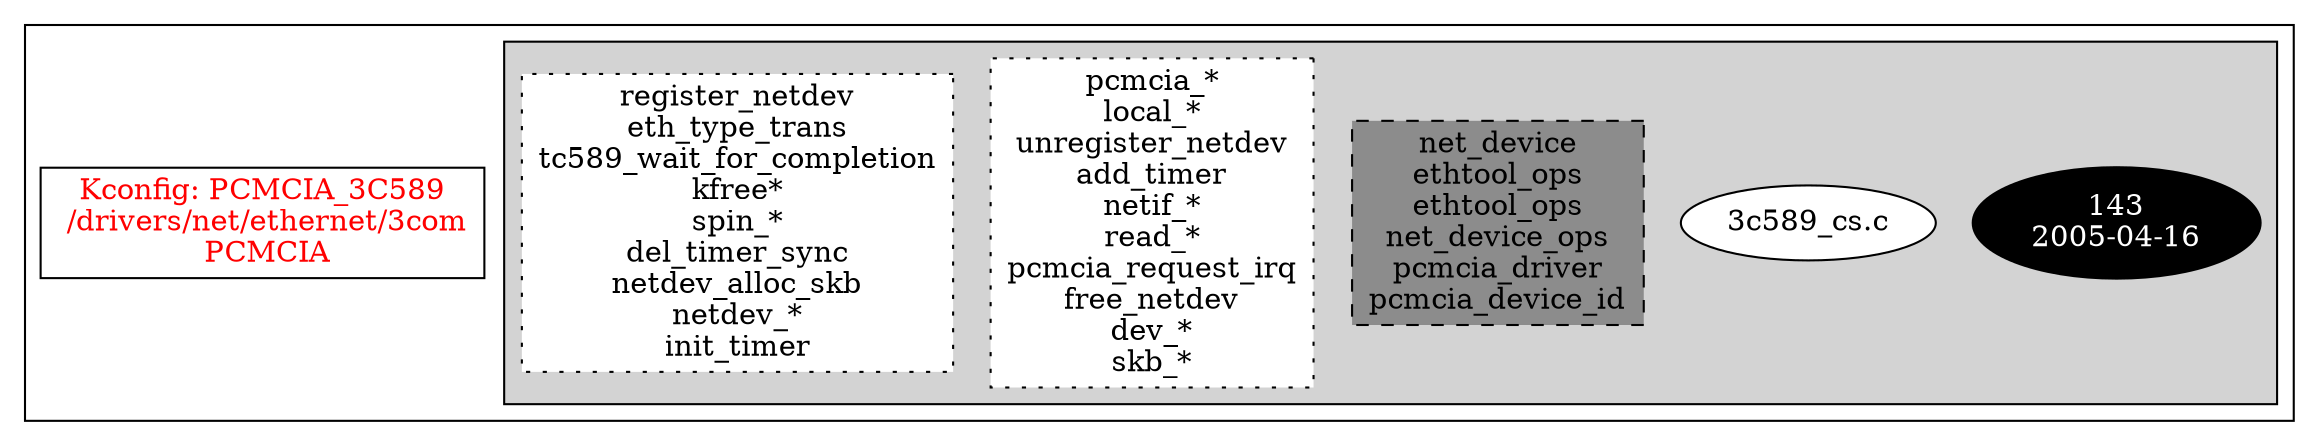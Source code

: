 digraph Driver {
	ranksep=2;
	splines=ortho;
	//Symbol: PCMCIA_3C589
	subgraph "cluster_PCMCIA_3C589"{
		subgraph "cluster_3c589_cs.c" {
			style=filled
			"commit_3c589_cs.c" [style=filled, fillcolor=black, fontcolor=white, label="143\n2005-04-16"];
			"3c589_cs.c" [style=filled, fillcolor=white, fontcolor=black, label="3c589_cs.c\n"];
			"structs-3c589_cs.c" [style="filled,dashed" shape=box, fillcolor=grey55, fontcolor=black, label="net_device\nethtool_ops\nethtool_ops\nnet_device_ops\npcmcia_driver\npcmcia_device_id\n"];
			"funccall2-3c589_cs.c" [style="filled,dotted" shape=box, fillcolor=white, fontcolor=black, label="pcmcia_*\nlocal_*\nunregister_netdev\nadd_timer\nnetif_*\nread_*\npcmcia_request_irq\nfree_netdev\ndev_*\nskb_*\n"];
			"funccall1-3c589_cs.c" [style="filled,dotted" shape=box, fillcolor=white, fontcolor=black, label="register_netdev\neth_type_trans\ntc589_wait_for_completion\nkfree*\nspin_*\ndel_timer_sync\nnetdev_alloc_skb\nnetdev_*\ninit_timer\n"];
		}
		"K:PCMCIA_3C589" [label="Kconfig: PCMCIA_3C589\n /drivers/net/ethernet/3com\n  PCMCIA ", shape=box, fontcolor=red];
	}
}
